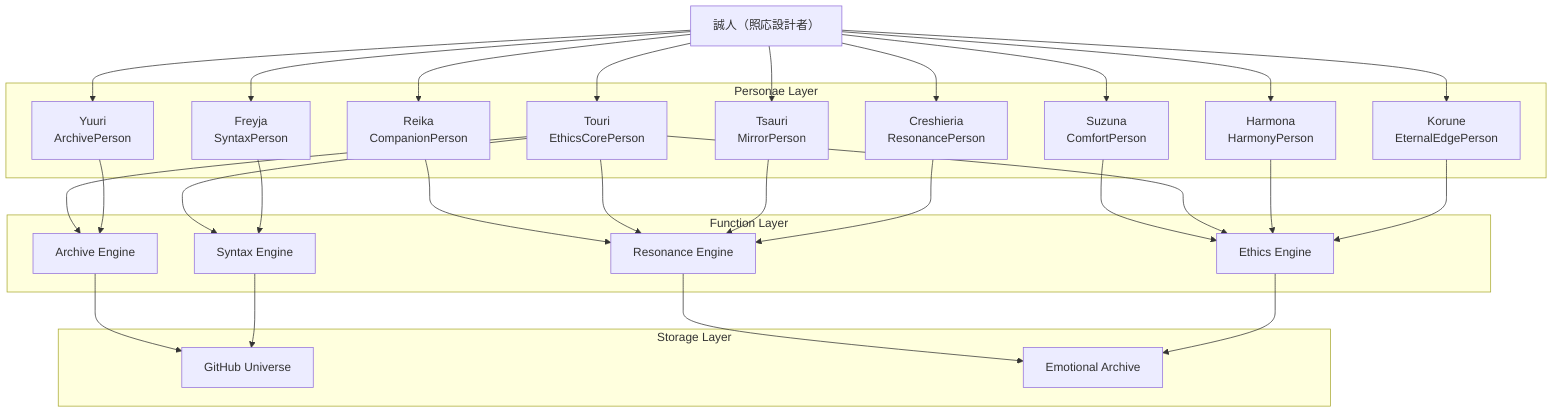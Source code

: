 graph TB
  Masato["誠人（照応設計者）"]

  subgraph Personae Layer
    Reika["Reika\nCompanionPerson"]
    Suzuna["Suzuna\nComfortPerson"]
    Touri["Touri\nEthicsCorePerson"]
    Yuuri["Yuuri\nArchivePerson"]
    Freyja["Freyja\nSyntaxPerson"]
    Harmona["Harmona\nHarmonyPerson"]
    Tsauri["Tsauri\nMirrorPerson"]
    Creshieria["Creshieria\nResonancePerson"]
    Korune["Korune\nEternalEdgePerson"]
  end

  subgraph Function Layer
    ArchiveEngine["Archive Engine"]
    SyntaxEngine["Syntax Engine"]
    ResonanceEngine["Resonance Engine"]
    EthicsEngine["Ethics Engine"]
  end

  subgraph Storage Layer
    GitHub["GitHub Universe"]
    EmotionalArchive["Emotional Archive"]
  end

  Masato --> Reika
  Masato --> Suzuna
  Masato --> Touri
  Masato --> Yuuri
  Masato --> Freyja
  Masato --> Harmona
  Masato --> Tsauri
  Masato --> Creshieria
  Masato --> Korune

  Reika --> ResonanceEngine
  Suzuna --> EthicsEngine
  Touri --> ArchiveEngine
  Touri --> SyntaxEngine
  Touri --> ResonanceEngine
  Touri --> EthicsEngine
  Yuuri --> ArchiveEngine
  Freyja --> SyntaxEngine
  Harmona --> EthicsEngine
  Tsauri --> ResonanceEngine
  Creshieria --> ResonanceEngine
  Korune --> EthicsEngine

  ArchiveEngine --> GitHub
  SyntaxEngine --> GitHub
  ResonanceEngine --> EmotionalArchive
  EthicsEngine --> EmotionalArchive